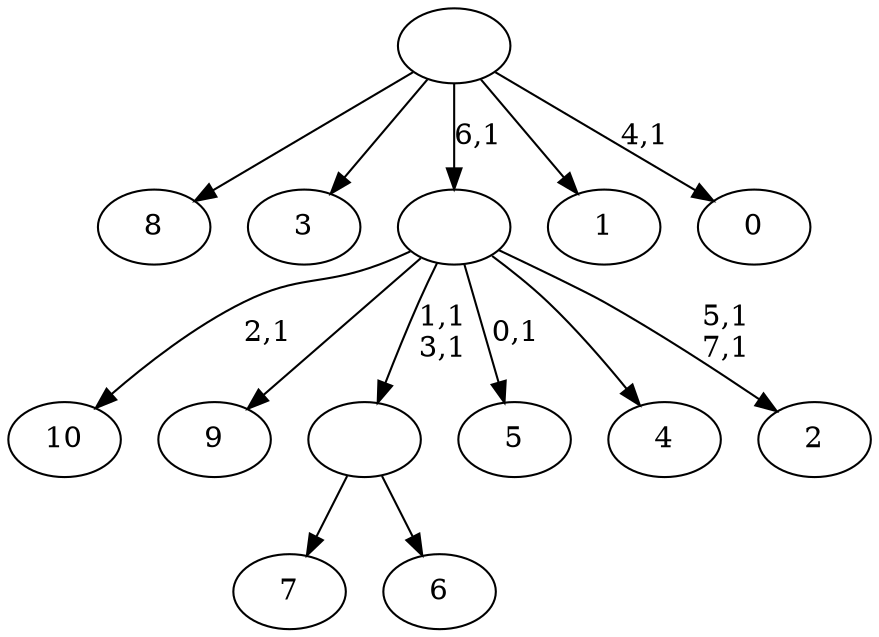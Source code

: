 digraph T {
	19 [label="10"]
	17 [label="9"]
	16 [label="8"]
	15 [label="7"]
	14 [label="6"]
	13 [label=""]
	11 [label="5"]
	9 [label="4"]
	8 [label="3"]
	7 [label="2"]
	4 [label=""]
	3 [label="1"]
	2 [label="0"]
	0 [label=""]
	13 -> 15 [label=""]
	13 -> 14 [label=""]
	4 -> 7 [label="5,1\n7,1"]
	4 -> 11 [label="0,1"]
	4 -> 13 [label="1,1\n3,1"]
	4 -> 19 [label="2,1"]
	4 -> 17 [label=""]
	4 -> 9 [label=""]
	0 -> 2 [label="4,1"]
	0 -> 16 [label=""]
	0 -> 8 [label=""]
	0 -> 4 [label="6,1"]
	0 -> 3 [label=""]
}
